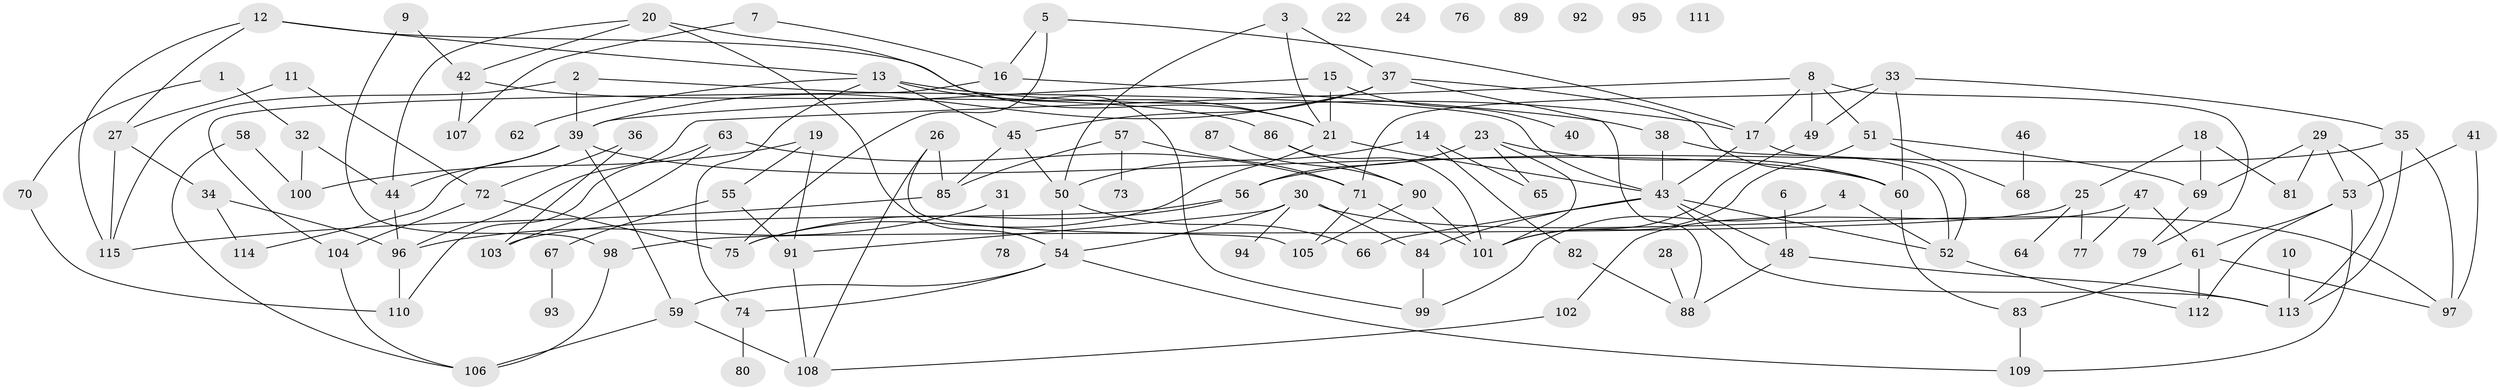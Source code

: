 // Generated by graph-tools (version 1.1) at 2025/13/03/09/25 04:13:11]
// undirected, 115 vertices, 175 edges
graph export_dot {
graph [start="1"]
  node [color=gray90,style=filled];
  1;
  2;
  3;
  4;
  5;
  6;
  7;
  8;
  9;
  10;
  11;
  12;
  13;
  14;
  15;
  16;
  17;
  18;
  19;
  20;
  21;
  22;
  23;
  24;
  25;
  26;
  27;
  28;
  29;
  30;
  31;
  32;
  33;
  34;
  35;
  36;
  37;
  38;
  39;
  40;
  41;
  42;
  43;
  44;
  45;
  46;
  47;
  48;
  49;
  50;
  51;
  52;
  53;
  54;
  55;
  56;
  57;
  58;
  59;
  60;
  61;
  62;
  63;
  64;
  65;
  66;
  67;
  68;
  69;
  70;
  71;
  72;
  73;
  74;
  75;
  76;
  77;
  78;
  79;
  80;
  81;
  82;
  83;
  84;
  85;
  86;
  87;
  88;
  89;
  90;
  91;
  92;
  93;
  94;
  95;
  96;
  97;
  98;
  99;
  100;
  101;
  102;
  103;
  104;
  105;
  106;
  107;
  108;
  109;
  110;
  111;
  112;
  113;
  114;
  115;
  1 -- 32;
  1 -- 70;
  2 -- 39;
  2 -- 43;
  2 -- 115;
  3 -- 21;
  3 -- 37;
  3 -- 50;
  4 -- 52;
  4 -- 99;
  5 -- 16;
  5 -- 17;
  5 -- 75;
  6 -- 48;
  7 -- 16;
  7 -- 107;
  8 -- 17;
  8 -- 49;
  8 -- 51;
  8 -- 79;
  8 -- 96;
  9 -- 42;
  9 -- 98;
  10 -- 113;
  11 -- 27;
  11 -- 72;
  12 -- 13;
  12 -- 21;
  12 -- 27;
  12 -- 115;
  13 -- 17;
  13 -- 21;
  13 -- 45;
  13 -- 62;
  13 -- 74;
  14 -- 50;
  14 -- 65;
  14 -- 82;
  15 -- 21;
  15 -- 39;
  15 -- 40;
  16 -- 38;
  16 -- 104;
  17 -- 43;
  17 -- 52;
  18 -- 25;
  18 -- 69;
  18 -- 81;
  19 -- 55;
  19 -- 91;
  19 -- 100;
  20 -- 42;
  20 -- 44;
  20 -- 54;
  20 -- 99;
  21 -- 43;
  21 -- 75;
  23 -- 56;
  23 -- 60;
  23 -- 65;
  23 -- 101;
  25 -- 64;
  25 -- 77;
  25 -- 98;
  26 -- 85;
  26 -- 105;
  26 -- 108;
  27 -- 34;
  27 -- 115;
  28 -- 88;
  29 -- 53;
  29 -- 69;
  29 -- 81;
  29 -- 113;
  30 -- 54;
  30 -- 84;
  30 -- 91;
  30 -- 94;
  30 -- 97;
  31 -- 78;
  31 -- 96;
  32 -- 44;
  32 -- 100;
  33 -- 35;
  33 -- 49;
  33 -- 60;
  33 -- 71;
  34 -- 96;
  34 -- 114;
  35 -- 56;
  35 -- 97;
  35 -- 113;
  36 -- 72;
  36 -- 103;
  37 -- 39;
  37 -- 45;
  37 -- 60;
  37 -- 88;
  38 -- 43;
  38 -- 52;
  39 -- 44;
  39 -- 59;
  39 -- 60;
  39 -- 114;
  41 -- 53;
  41 -- 97;
  42 -- 86;
  42 -- 107;
  43 -- 48;
  43 -- 52;
  43 -- 66;
  43 -- 84;
  43 -- 113;
  44 -- 96;
  45 -- 50;
  45 -- 85;
  46 -- 68;
  47 -- 61;
  47 -- 77;
  47 -- 102;
  48 -- 88;
  48 -- 113;
  49 -- 101;
  50 -- 54;
  50 -- 66;
  51 -- 68;
  51 -- 69;
  51 -- 101;
  52 -- 112;
  53 -- 61;
  53 -- 109;
  53 -- 112;
  54 -- 59;
  54 -- 74;
  54 -- 109;
  55 -- 67;
  55 -- 91;
  56 -- 75;
  56 -- 103;
  57 -- 71;
  57 -- 73;
  57 -- 85;
  58 -- 100;
  58 -- 106;
  59 -- 106;
  59 -- 108;
  60 -- 83;
  61 -- 83;
  61 -- 97;
  61 -- 112;
  63 -- 71;
  63 -- 103;
  63 -- 110;
  67 -- 93;
  69 -- 79;
  70 -- 110;
  71 -- 101;
  71 -- 105;
  72 -- 75;
  72 -- 104;
  74 -- 80;
  82 -- 88;
  83 -- 109;
  84 -- 99;
  85 -- 115;
  86 -- 90;
  86 -- 101;
  87 -- 90;
  90 -- 101;
  90 -- 105;
  91 -- 108;
  96 -- 110;
  98 -- 106;
  102 -- 108;
  104 -- 106;
}
